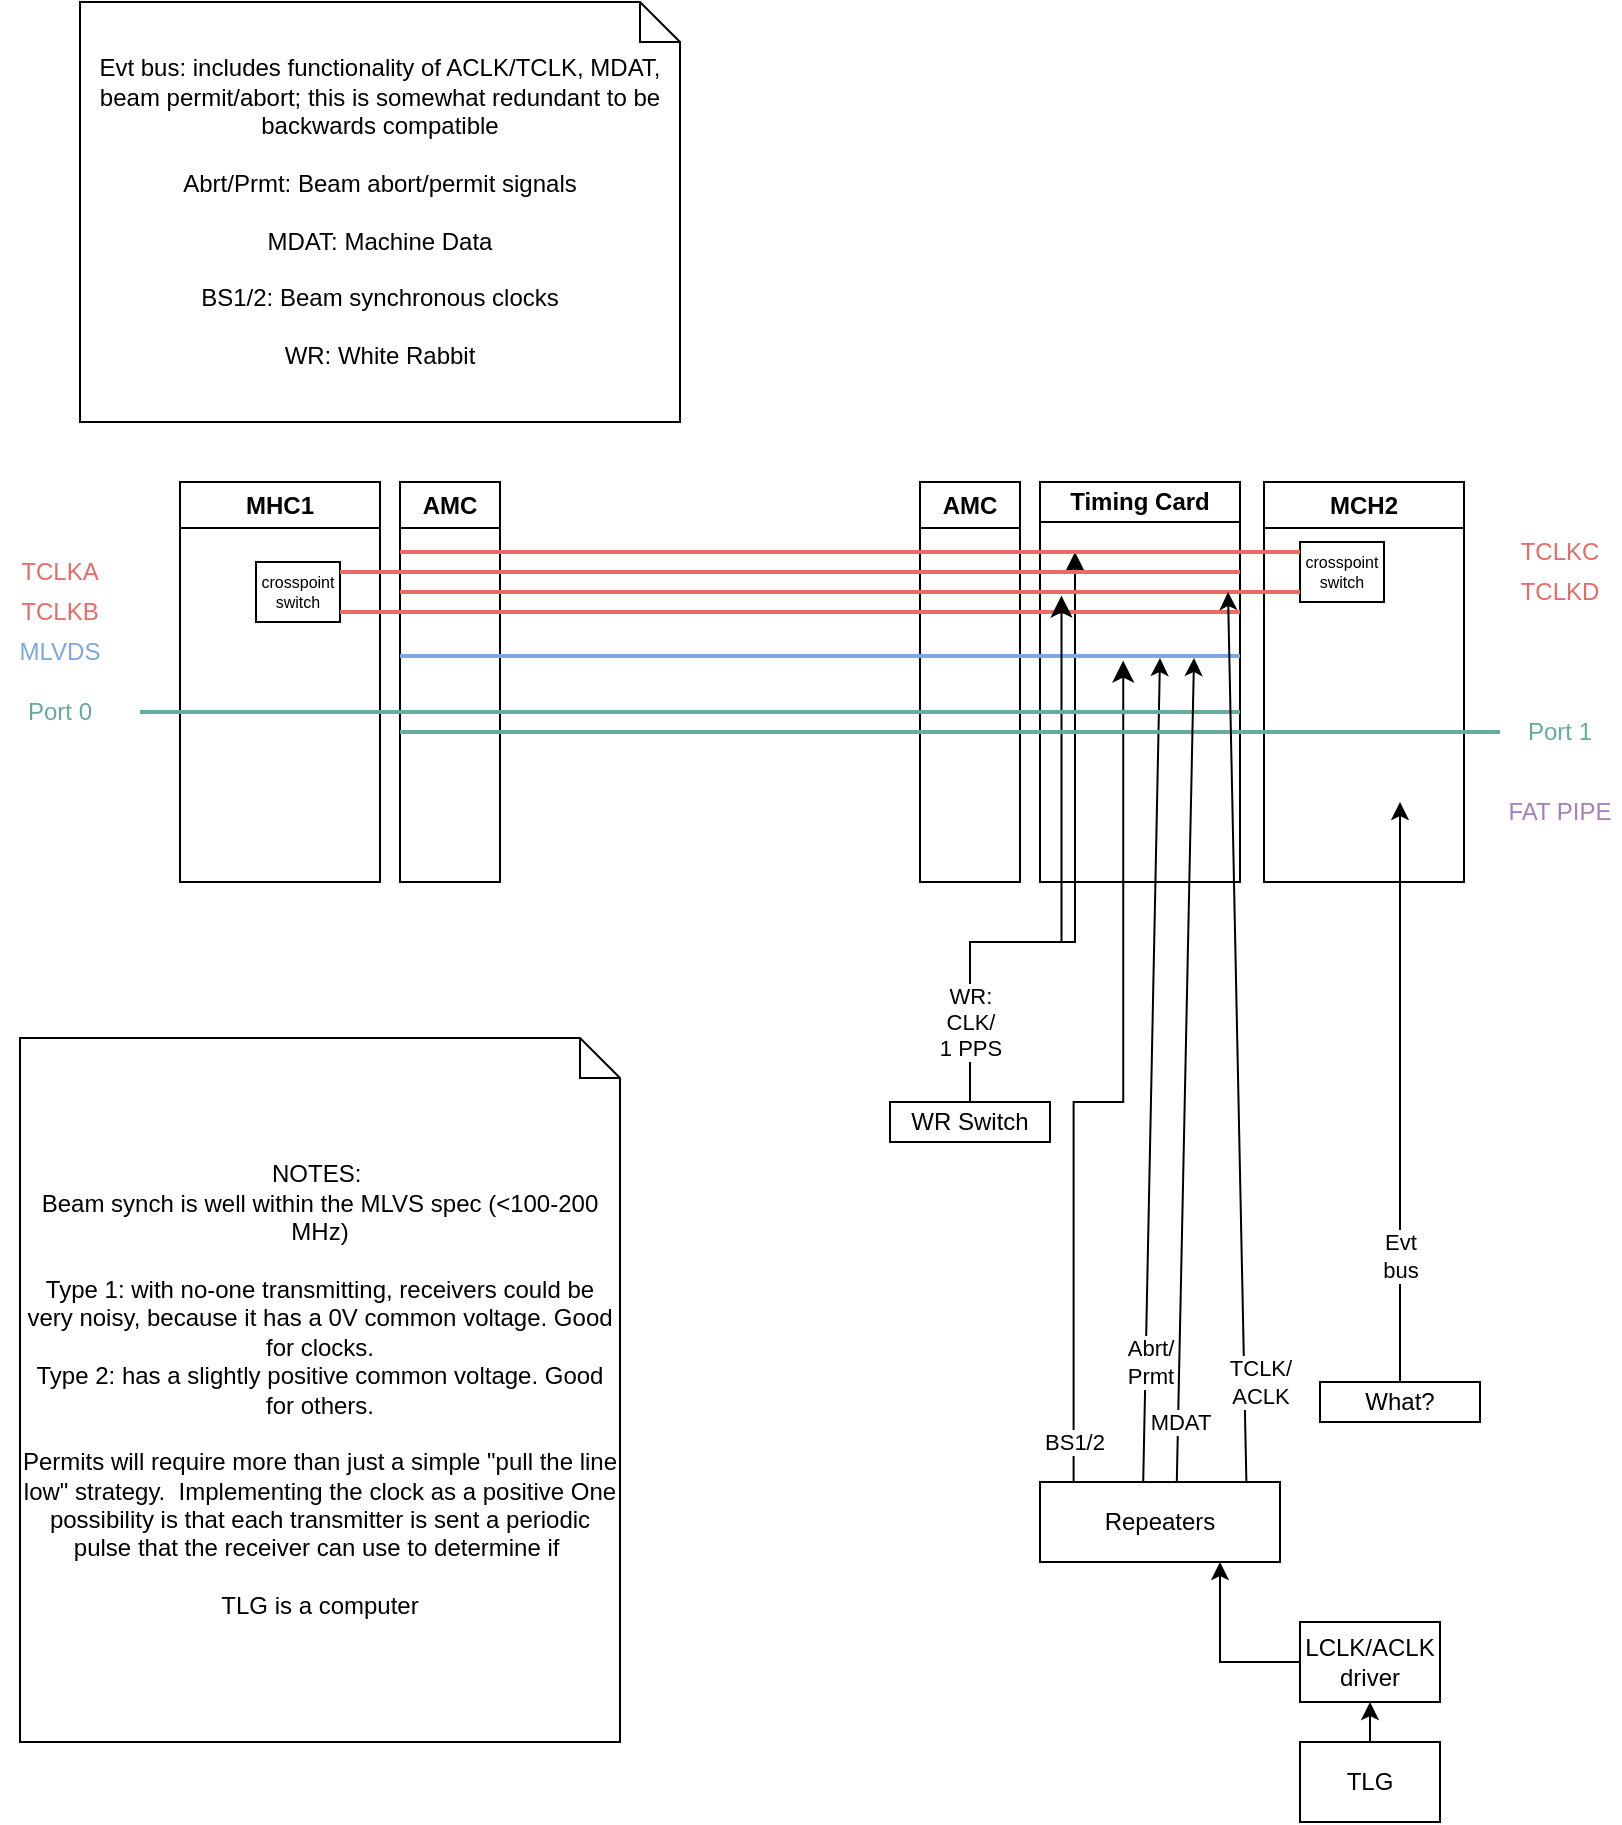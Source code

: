 <mxfile version="23.1.1" type="github">
  <diagram name="Page-1" id="LWEZlGGbSrIIkCykrBxC">
    <mxGraphModel dx="1576" dy="826" grid="1" gridSize="10" guides="1" tooltips="1" connect="1" arrows="1" fold="1" page="1" pageScale="1" pageWidth="850" pageHeight="1100" math="0" shadow="0">
      <root>
        <mxCell id="0" />
        <mxCell id="1" parent="0" />
        <mxCell id="NNJ1faXIut8Of5q7evjf-1" value="MCH2" style="swimlane;whiteSpace=wrap;html=1;" vertex="1" parent="1">
          <mxGeometry x="642" y="410" width="100" height="200" as="geometry" />
        </mxCell>
        <mxCell id="NNJ1faXIut8Of5q7evjf-40" value="&lt;div style=&quot;font-size: 8px;&quot;&gt;&lt;span style=&quot;background-color: initial; font-size: 8px;&quot;&gt;&lt;font style=&quot;font-size: 8px;&quot;&gt;crosspoint&lt;/font&gt;&lt;/span&gt;&lt;/div&gt;&lt;div style=&quot;font-size: 8px;&quot;&gt;&lt;span style=&quot;background-color: initial; font-size: 8px;&quot;&gt;&lt;font style=&quot;font-size: 8px;&quot;&gt;switch&lt;/font&gt;&lt;/span&gt;&lt;/div&gt;" style="rounded=0;whiteSpace=wrap;html=1;align=center;fontSize=8;" vertex="1" parent="NNJ1faXIut8Of5q7evjf-1">
          <mxGeometry x="18" y="30" width="42" height="30" as="geometry" />
        </mxCell>
        <mxCell id="NNJ1faXIut8Of5q7evjf-2" value="Timing Card" style="swimlane;whiteSpace=wrap;html=1;startSize=20;" vertex="1" parent="1">
          <mxGeometry x="530" y="410" width="100" height="200" as="geometry" />
        </mxCell>
        <mxCell id="NNJ1faXIut8Of5q7evjf-3" value="MHC1" style="swimlane;whiteSpace=wrap;html=1;" vertex="1" parent="1">
          <mxGeometry x="100" y="410" width="100" height="200" as="geometry" />
        </mxCell>
        <mxCell id="NNJ1faXIut8Of5q7evjf-42" value="&lt;div style=&quot;font-size: 8px;&quot;&gt;&lt;span style=&quot;background-color: initial; font-size: 8px;&quot;&gt;&lt;font style=&quot;font-size: 8px;&quot;&gt;crosspoint&lt;/font&gt;&lt;/span&gt;&lt;/div&gt;&lt;div style=&quot;font-size: 8px;&quot;&gt;&lt;span style=&quot;background-color: initial; font-size: 8px;&quot;&gt;&lt;font style=&quot;font-size: 8px;&quot;&gt;switch&lt;/font&gt;&lt;/span&gt;&lt;/div&gt;" style="rounded=0;whiteSpace=wrap;html=1;align=center;fontSize=8;" vertex="1" parent="NNJ1faXIut8Of5q7evjf-3">
          <mxGeometry x="38" y="40" width="42" height="30" as="geometry" />
        </mxCell>
        <mxCell id="NNJ1faXIut8Of5q7evjf-52" value="" style="edgeStyle=elbowEdgeStyle;elbow=vertical;endArrow=classic;html=1;curved=0;rounded=0;endSize=8;startSize=8;exitX=0.5;exitY=0;exitDx=0;exitDy=0;entryX=0.75;entryY=0.5;entryDx=0;entryDy=0;entryPerimeter=0;" edge="1" parent="1" target="NNJ1faXIut8Of5q7evjf-17">
          <mxGeometry x="-0.732" width="50" height="50" relative="1" as="geometry">
            <mxPoint x="495" y="720" as="sourcePoint" />
            <mxPoint x="541" y="467" as="targetPoint" />
            <mxPoint as="offset" />
            <Array as="points">
              <mxPoint x="530" y="640" />
            </Array>
          </mxGeometry>
        </mxCell>
        <mxCell id="NNJ1faXIut8Of5q7evjf-4" value="AMC" style="swimlane;whiteSpace=wrap;html=1;" vertex="1" parent="1">
          <mxGeometry x="470" y="410" width="50" height="200" as="geometry" />
        </mxCell>
        <mxCell id="NNJ1faXIut8Of5q7evjf-5" value="AMC" style="swimlane;whiteSpace=wrap;html=1;" vertex="1" parent="1">
          <mxGeometry x="210" y="410" width="50" height="200" as="geometry" />
        </mxCell>
        <mxCell id="NNJ1faXIut8Of5q7evjf-11" value="" style="line;strokeWidth=2;html=1;strokeColor=#EA6B66;" vertex="1" parent="NNJ1faXIut8Of5q7evjf-5">
          <mxGeometry x="-30" y="40" width="450" height="10" as="geometry" />
        </mxCell>
        <mxCell id="NNJ1faXIut8Of5q7evjf-10" value="Evt bus: includes functionality of ACLK/TCLK, MDAT, beam permit/abort; this is somewhat redundant to be backwards compatible&lt;br&gt;&lt;br&gt;Abrt/Prmt: Beam abort/permit signals&lt;br&gt;&lt;br&gt;MDAT: Machine Data&lt;br&gt;&lt;br&gt;BS1/2: Beam synchronous clocks&lt;br&gt;&lt;br&gt;WR: White Rabbit" style="shape=note;size=20;whiteSpace=wrap;html=1;" vertex="1" parent="1">
          <mxGeometry x="50" y="170" width="300" height="210" as="geometry" />
        </mxCell>
        <mxCell id="NNJ1faXIut8Of5q7evjf-12" value="TCLKA" style="text;html=1;strokeColor=none;fillColor=none;align=center;verticalAlign=middle;whiteSpace=wrap;rounded=0;fontColor=#EA6B66;" vertex="1" parent="1">
          <mxGeometry x="10" y="440" width="60" height="30" as="geometry" />
        </mxCell>
        <mxCell id="NNJ1faXIut8Of5q7evjf-14" value="" style="line;strokeWidth=2;html=1;strokeColor=#EA6B66;" vertex="1" parent="1">
          <mxGeometry x="180" y="470" width="450" height="10" as="geometry" />
        </mxCell>
        <mxCell id="NNJ1faXIut8Of5q7evjf-15" value="TCLKB" style="text;html=1;strokeColor=none;fillColor=none;align=center;verticalAlign=middle;whiteSpace=wrap;rounded=0;fontColor=#EA6B66;" vertex="1" parent="1">
          <mxGeometry x="10" y="460" width="60" height="30" as="geometry" />
        </mxCell>
        <mxCell id="NNJ1faXIut8Of5q7evjf-16" value="" style="line;strokeWidth=2;html=1;strokeColor=#EA6B66;" vertex="1" parent="1">
          <mxGeometry x="210" y="460" width="450" height="10" as="geometry" />
        </mxCell>
        <mxCell id="NNJ1faXIut8Of5q7evjf-17" value="" style="line;strokeWidth=2;html=1;strokeColor=#EA6B66;" vertex="1" parent="1">
          <mxGeometry x="210" y="440" width="450" height="10" as="geometry" />
        </mxCell>
        <mxCell id="NNJ1faXIut8Of5q7evjf-18" value="TCLKC" style="text;html=1;strokeColor=none;fillColor=none;align=center;verticalAlign=middle;whiteSpace=wrap;rounded=0;fontColor=#EA6B66;" vertex="1" parent="1">
          <mxGeometry x="760" y="430" width="60" height="30" as="geometry" />
        </mxCell>
        <mxCell id="NNJ1faXIut8Of5q7evjf-19" value="TCLKD" style="text;html=1;strokeColor=none;fillColor=none;align=center;verticalAlign=middle;whiteSpace=wrap;rounded=0;fontColor=#EA6B66;" vertex="1" parent="1">
          <mxGeometry x="760" y="450" width="60" height="30" as="geometry" />
        </mxCell>
        <mxCell id="NNJ1faXIut8Of5q7evjf-23" value="" style="line;strokeWidth=2;html=1;strokeColor=#7EA6E0;fontColor=#7EA6E0;" vertex="1" parent="1">
          <mxGeometry x="210" y="492" width="420" height="10" as="geometry" />
        </mxCell>
        <mxCell id="NNJ1faXIut8Of5q7evjf-24" value="Abrt/&lt;br&gt;Prmt" style="endArrow=classic;html=1;rounded=0;entryX=0.963;entryY=0.575;entryDx=0;entryDy=0;entryPerimeter=0;exitX=0.43;exitY=0;exitDx=0;exitDy=0;exitPerimeter=0;" edge="1" parent="1" source="NNJ1faXIut8Of5q7evjf-47">
          <mxGeometry x="-0.708" y="-2" width="50" height="50" relative="1" as="geometry">
            <mxPoint x="590" y="810" as="sourcePoint" />
            <mxPoint x="590" y="498" as="targetPoint" />
            <mxPoint as="offset" />
          </mxGeometry>
        </mxCell>
        <mxCell id="NNJ1faXIut8Of5q7evjf-27" value="WR: &lt;br&gt;CLK/&lt;br&gt;1 PPS" style="edgeStyle=elbowEdgeStyle;elbow=vertical;endArrow=classic;html=1;curved=0;rounded=0;endSize=8;startSize=8;exitX=0.5;exitY=0;exitDx=0;exitDy=0;entryX=0.735;entryY=0.681;entryDx=0;entryDy=0;entryPerimeter=0;" edge="1" parent="1" source="NNJ1faXIut8Of5q7evjf-44" target="NNJ1faXIut8Of5q7evjf-16">
          <mxGeometry x="-0.732" width="50" height="50" relative="1" as="geometry">
            <mxPoint x="540" y="685" as="sourcePoint" />
            <mxPoint x="560" y="466" as="targetPoint" />
            <mxPoint as="offset" />
            <Array as="points">
              <mxPoint x="530" y="640" />
            </Array>
          </mxGeometry>
        </mxCell>
        <mxCell id="NNJ1faXIut8Of5q7evjf-29" value="BS1/2" style="edgeStyle=elbowEdgeStyle;elbow=vertical;endArrow=classic;html=1;curved=0;rounded=0;endSize=8;startSize=8;entryX=0.861;entryY=0.731;entryDx=0;entryDy=0;entryPerimeter=0;exitX=0.14;exitY=0;exitDx=0;exitDy=0;exitPerimeter=0;" edge="1" parent="1" source="NNJ1faXIut8Of5q7evjf-47" target="NNJ1faXIut8Of5q7evjf-23">
          <mxGeometry x="-0.905" width="50" height="50" relative="1" as="geometry">
            <mxPoint x="570" y="789" as="sourcePoint" />
            <mxPoint x="580" y="500" as="targetPoint" />
            <Array as="points">
              <mxPoint x="560" y="720" />
            </Array>
            <mxPoint as="offset" />
          </mxGeometry>
        </mxCell>
        <mxCell id="NNJ1faXIut8Of5q7evjf-31" value="" style="line;strokeWidth=2;html=1;strokeColor=#67AB9F;" vertex="1" parent="1">
          <mxGeometry x="80" y="520" width="550" height="10" as="geometry" />
        </mxCell>
        <mxCell id="NNJ1faXIut8Of5q7evjf-32" value="" style="line;strokeWidth=2;html=1;strokeColor=#67AB9F;" vertex="1" parent="1">
          <mxGeometry x="210" y="530" width="550" height="10" as="geometry" />
        </mxCell>
        <mxCell id="NNJ1faXIut8Of5q7evjf-33" value="Port 0" style="text;html=1;strokeColor=none;fillColor=none;align=center;verticalAlign=middle;whiteSpace=wrap;rounded=0;fontColor=#67AB9F;" vertex="1" parent="1">
          <mxGeometry x="10" y="510" width="60" height="30" as="geometry" />
        </mxCell>
        <mxCell id="NNJ1faXIut8Of5q7evjf-34" value="Port 1" style="text;html=1;strokeColor=none;fillColor=none;align=center;verticalAlign=middle;whiteSpace=wrap;rounded=0;fontColor=#67AB9F;" vertex="1" parent="1">
          <mxGeometry x="760" y="520" width="60" height="30" as="geometry" />
        </mxCell>
        <mxCell id="NNJ1faXIut8Of5q7evjf-36" value="TCLK/&lt;br&gt;ACLK" style="endArrow=classic;html=1;rounded=0;entryX=0.92;entryY=0.5;entryDx=0;entryDy=0;entryPerimeter=0;exitX=0.86;exitY=0;exitDx=0;exitDy=0;exitPerimeter=0;" edge="1" parent="1" source="NNJ1faXIut8Of5q7evjf-47" target="NNJ1faXIut8Of5q7evjf-16">
          <mxGeometry x="-0.776" y="-8" width="50" height="50" relative="1" as="geometry">
            <mxPoint x="624.16" y="849" as="sourcePoint" />
            <mxPoint x="624.0" y="498" as="targetPoint" />
            <mxPoint as="offset" />
          </mxGeometry>
        </mxCell>
        <mxCell id="NNJ1faXIut8Of5q7evjf-37" value="MDAT" style="endArrow=classic;html=1;rounded=0;entryX=0.902;entryY=0.7;entryDx=0;entryDy=0;entryPerimeter=0;exitX=0.57;exitY=0;exitDx=0;exitDy=0;exitPerimeter=0;" edge="1" parent="1" source="NNJ1faXIut8Of5q7evjf-47">
          <mxGeometry x="-0.854" y="-1" width="50" height="50" relative="1" as="geometry">
            <mxPoint x="610" y="880" as="sourcePoint" />
            <mxPoint x="607.0" y="498" as="targetPoint" />
            <mxPoint as="offset" />
          </mxGeometry>
        </mxCell>
        <mxCell id="NNJ1faXIut8Of5q7evjf-41" value="&lt;font color=&quot;#7ea6e0&quot;&gt;MLVDS&lt;/font&gt;" style="text;html=1;strokeColor=none;fillColor=none;align=center;verticalAlign=middle;whiteSpace=wrap;rounded=0;fontColor=#67AB9F;" vertex="1" parent="1">
          <mxGeometry x="10" y="480" width="60" height="30" as="geometry" />
        </mxCell>
        <mxCell id="NNJ1faXIut8Of5q7evjf-44" value="WR Switch" style="rounded=0;whiteSpace=wrap;html=1;" vertex="1" parent="1">
          <mxGeometry x="455" y="720" width="80" height="20" as="geometry" />
        </mxCell>
        <mxCell id="NNJ1faXIut8Of5q7evjf-47" value="Repeaters" style="rounded=0;whiteSpace=wrap;html=1;points=[[0,0,0,0,0],[0,0.25,0,0,0],[0,0.5,0,0,0],[0,0.75,0,0,0],[0,1,0,0,0],[0.14,0,0,0,0],[0.25,1,0,0,0],[0.29,0,0,0,0],[0.43,0,0,0,0],[0.5,1,0,0,0],[0.57,0,0,0,0],[0.71,0,0,0,0],[0.75,1,0,0,0],[0.86,0,0,0,0],[1,0,0,0,0],[1,0.25,0,0,0],[1,0.5,0,0,0],[1,0.75,0,0,0],[1,1,0,0,0]];" vertex="1" parent="1">
          <mxGeometry x="530" y="910" width="120" height="40" as="geometry" />
        </mxCell>
        <mxCell id="NNJ1faXIut8Of5q7evjf-50" value="What?" style="rounded=0;whiteSpace=wrap;html=1;" vertex="1" parent="1">
          <mxGeometry x="670" y="860" width="80" height="20" as="geometry" />
        </mxCell>
        <mxCell id="NNJ1faXIut8Of5q7evjf-51" value="NOTES:&amp;nbsp;&lt;br&gt;Beam synch is well within the MLVS spec (&amp;lt;100-200 MHz)&lt;br&gt;&lt;br&gt;Type 1: with no-one transmitting, receivers could be very noisy, because it has a 0V common voltage. Good for clocks.&lt;br&gt;Type 2: has a slightly positive common voltage. Good for others.&lt;br&gt;&lt;br&gt;Permits will require more than just a simple &quot;pull the line low&quot; strategy.&amp;nbsp; Implementing the clock as a positive One possibility is that each transmitter is sent a periodic pulse that the receiver can use to determine if&amp;nbsp;&lt;br&gt;&lt;br&gt;TLG is a computer" style="shape=note;size=20;whiteSpace=wrap;html=1;" vertex="1" parent="1">
          <mxGeometry x="20" y="688" width="300" height="352" as="geometry" />
        </mxCell>
        <mxCell id="NNJ1faXIut8Of5q7evjf-9" value="Evt&lt;br&gt;bus" style="endArrow=classic;html=1;rounded=0;exitX=0.5;exitY=0;exitDx=0;exitDy=0;" edge="1" parent="1" source="NNJ1faXIut8Of5q7evjf-50">
          <mxGeometry x="-0.562" width="50" height="50" relative="1" as="geometry">
            <mxPoint x="700.16" y="843" as="sourcePoint" />
            <mxPoint x="710" y="570" as="targetPoint" />
            <mxPoint as="offset" />
          </mxGeometry>
        </mxCell>
        <mxCell id="NNJ1faXIut8Of5q7evjf-53" value="TLG" style="rounded=0;whiteSpace=wrap;html=1;points=[[0,0,0,0,0],[0,0.25,0,0,0],[0,0.5,0,0,0],[0,0.75,0,0,0],[0,1,0,0,0],[0.14,0,0,0,0],[0.25,1,0,0,0],[0.29,0,0,0,0],[0.43,0,0,0,0],[0.5,1,0,0,0],[0.57,0,0,0,0],[0.71,0,0,0,0],[0.75,1,0,0,0],[0.86,0,0,0,0],[1,0,0,0,0],[1,0.25,0,0,0],[1,0.5,0,0,0],[1,0.75,0,0,0],[1,1,0,0,0]];" vertex="1" parent="1">
          <mxGeometry x="660" y="1040" width="70" height="40" as="geometry" />
        </mxCell>
        <mxCell id="NNJ1faXIut8Of5q7evjf-55" style="edgeStyle=orthogonalEdgeStyle;rounded=0;orthogonalLoop=1;jettySize=auto;html=1;entryX=0.75;entryY=1;entryDx=0;entryDy=0;entryPerimeter=0;exitX=0;exitY=0.5;exitDx=0;exitDy=0;exitPerimeter=0;" edge="1" parent="1" source="NNJ1faXIut8Of5q7evjf-56" target="NNJ1faXIut8Of5q7evjf-47">
          <mxGeometry relative="1" as="geometry">
            <mxPoint x="680" y="1030" as="sourcePoint" />
          </mxGeometry>
        </mxCell>
        <mxCell id="NNJ1faXIut8Of5q7evjf-56" value="LCLK/ACLK&lt;br&gt;driver" style="rounded=0;whiteSpace=wrap;html=1;points=[[0,0,0,0,0],[0,0.25,0,0,0],[0,0.5,0,0,0],[0,0.75,0,0,0],[0,1,0,0,0],[0.14,0,0,0,0],[0.25,1,0,0,0],[0.29,0,0,0,0],[0.43,0,0,0,0],[0.5,1,0,0,0],[0.57,0,0,0,0],[0.71,0,0,0,0],[0.75,1,0,0,0],[0.86,0,0,0,0],[1,0,0,0,0],[1,0.25,0,0,0],[1,0.5,0,0,0],[1,0.75,0,0,0],[1,1,0,0,0]];" vertex="1" parent="1">
          <mxGeometry x="660" y="980" width="70" height="40" as="geometry" />
        </mxCell>
        <mxCell id="NNJ1faXIut8Of5q7evjf-57" style="edgeStyle=orthogonalEdgeStyle;rounded=0;orthogonalLoop=1;jettySize=auto;html=1;exitX=0.43;exitY=0;exitDx=0;exitDy=0;exitPerimeter=0;entryX=0.5;entryY=1;entryDx=0;entryDy=0;entryPerimeter=0;" edge="1" parent="1" source="NNJ1faXIut8Of5q7evjf-53" target="NNJ1faXIut8Of5q7evjf-56">
          <mxGeometry relative="1" as="geometry" />
        </mxCell>
        <mxCell id="NNJ1faXIut8Of5q7evjf-58" value="FAT PIPE" style="text;html=1;strokeColor=none;fillColor=none;align=center;verticalAlign=middle;whiteSpace=wrap;rounded=0;fontColor=#A680B8;" vertex="1" parent="1">
          <mxGeometry x="760" y="560" width="60" height="30" as="geometry" />
        </mxCell>
      </root>
    </mxGraphModel>
  </diagram>
</mxfile>
